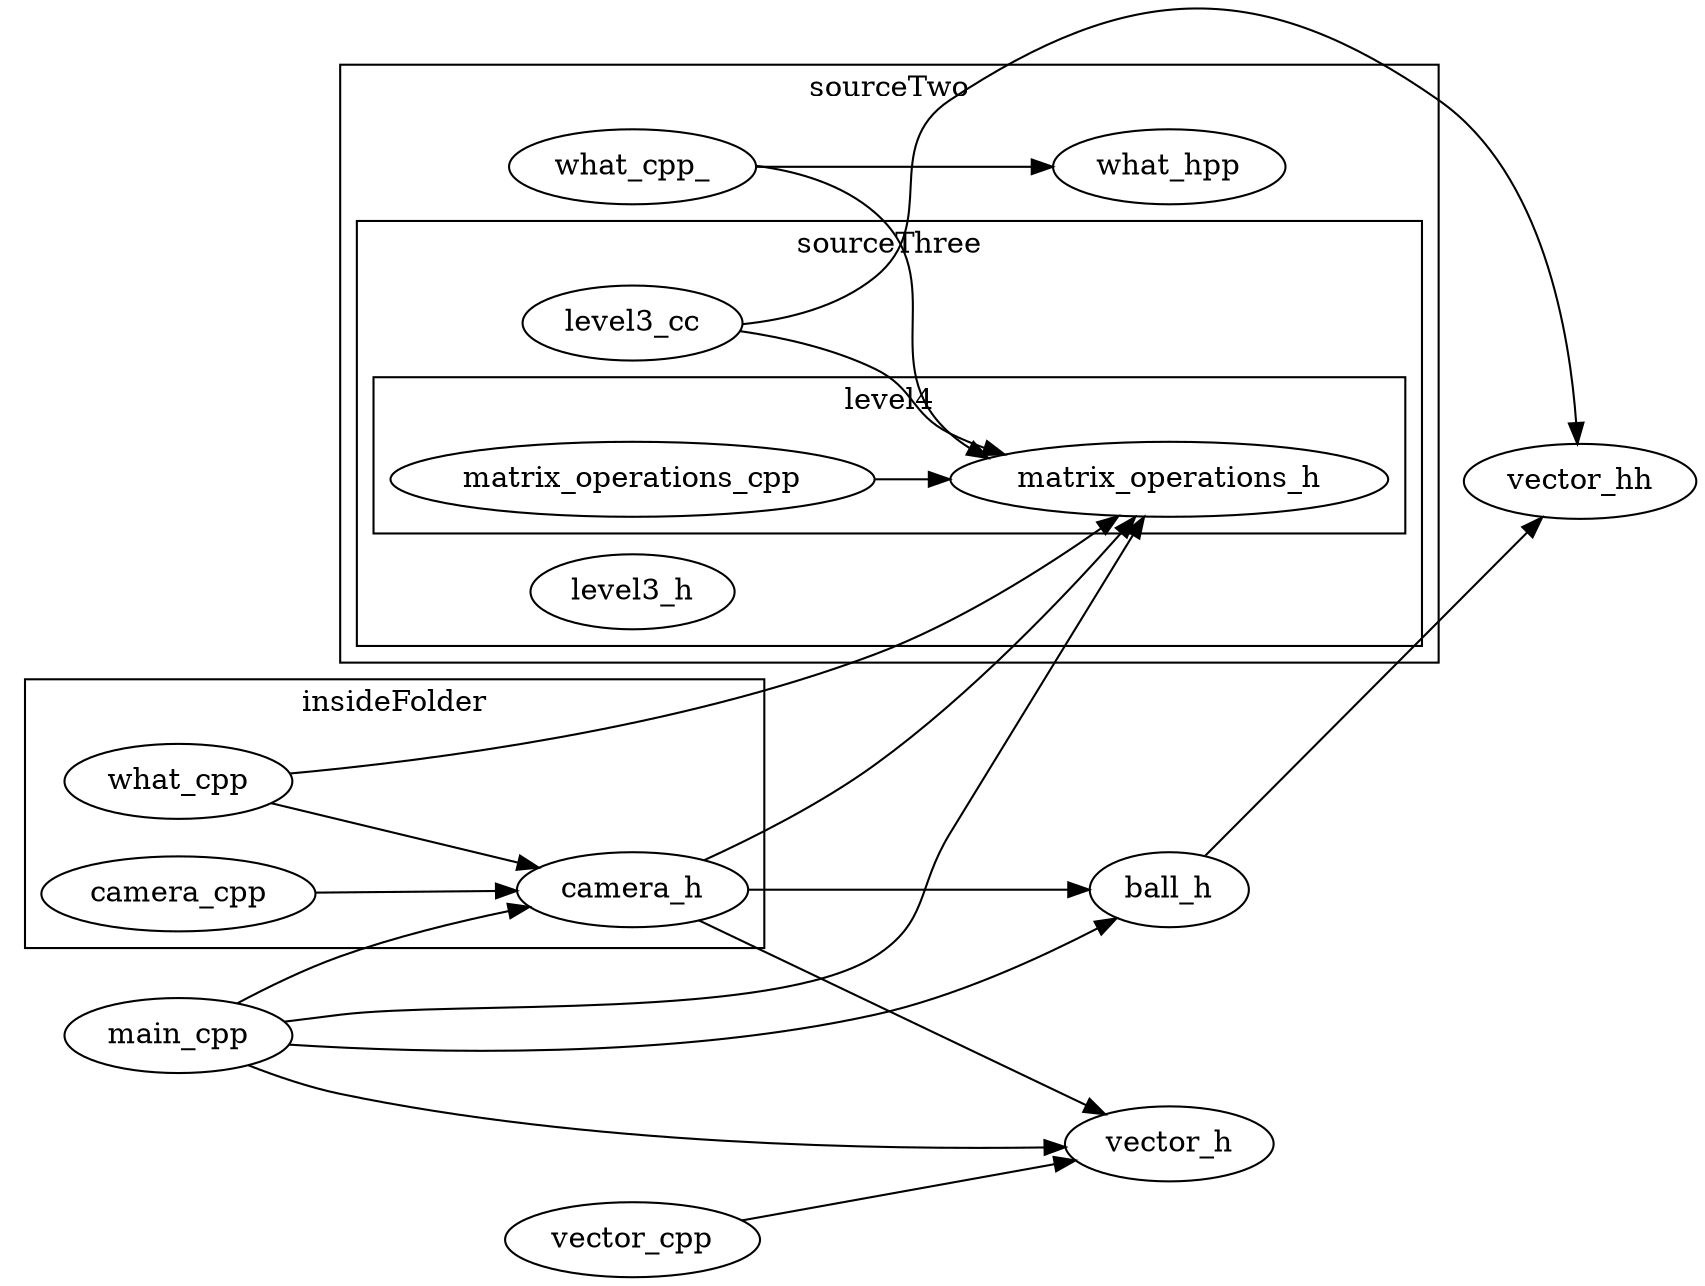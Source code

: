 digraph {
	rankdir=LR

ball_h; 
	subgraph cluster_insideFolder {
		label="insideFolder";
		camera_cpp; camera_h; what_cpp; 
}main_cpp; 
	subgraph cluster_sourceTwo {
		label="sourceTwo";
		
	subgraph cluster_sourceTwo_sourceThree {
		label="sourceThree";
		level3_cc; level3_h; 
	subgraph cluster_sourceTwo_sourceThree_level4 {
		label="level4";
		matrix_operations_cpp; matrix_operations_h; 
}
}what_cpp_; what_hpp; 
}vector_cpp; vector_hh; ball_h -> vector_hh;
camera_cpp -> camera_h;
camera_h -> matrix_operations_h;
camera_h -> vector_h;
camera_h -> ball_h;
what_cpp -> matrix_operations_h;
what_cpp -> camera_h;
main_cpp -> vector_h;
main_cpp -> camera_h;
main_cpp -> matrix_operations_h;
main_cpp -> ball_h;
level3_cc -> matrix_operations_h;
level3_cc -> vector_hh;
matrix_operations_cpp -> matrix_operations_h;
what_cpp_ -> matrix_operations_h;
what_cpp_ -> what_hpp;
vector_cpp -> vector_h;

}